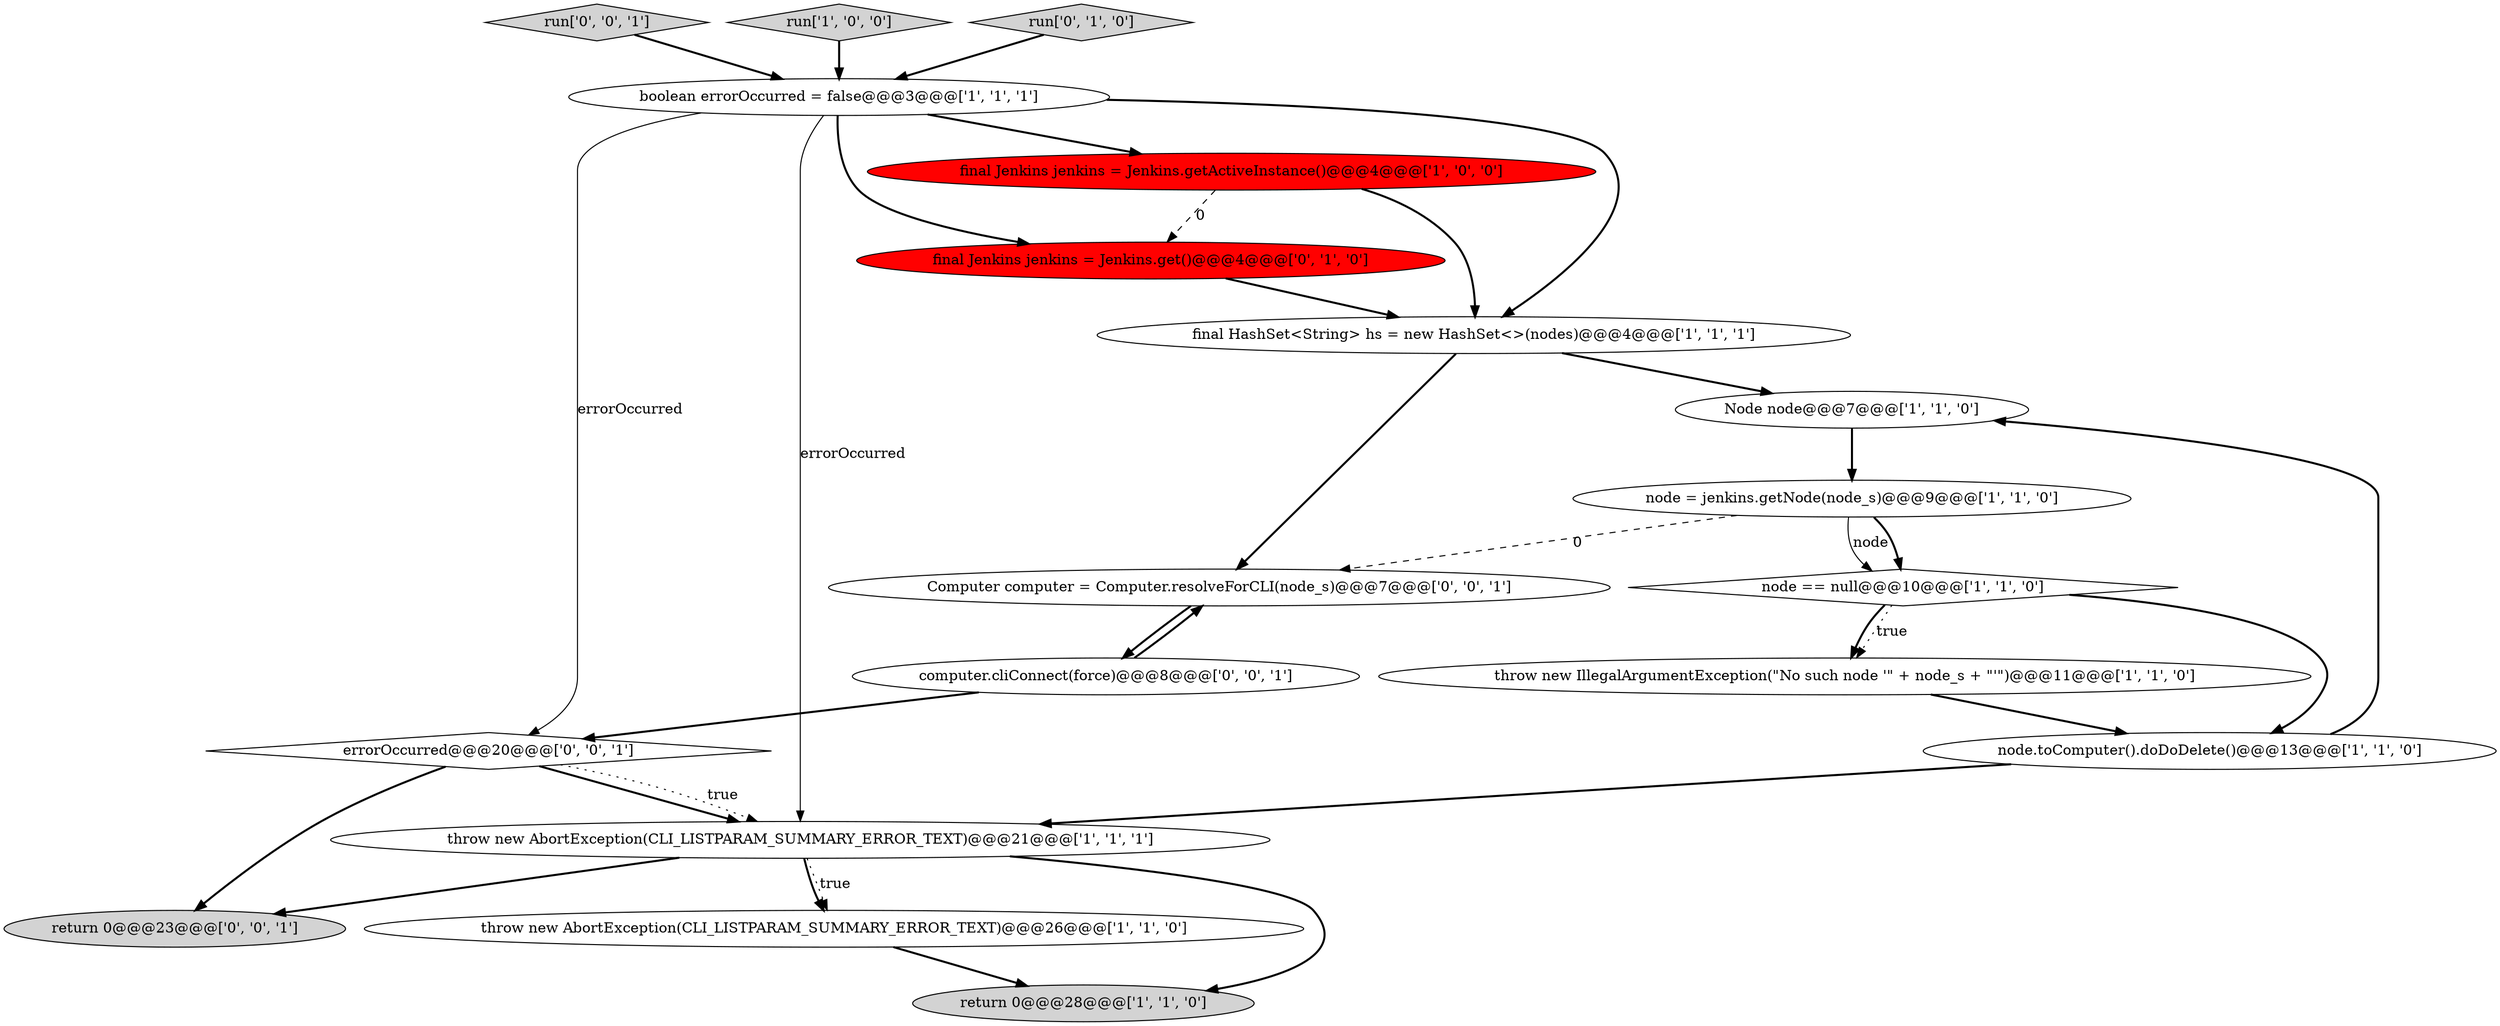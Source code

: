 digraph {
4 [style = filled, label = "throw new AbortException(CLI_LISTPARAM_SUMMARY_ERROR_TEXT)@@@21@@@['1', '1', '1']", fillcolor = white, shape = ellipse image = "AAA0AAABBB1BBB"];
11 [style = filled, label = "final Jenkins jenkins = Jenkins.getActiveInstance()@@@4@@@['1', '0', '0']", fillcolor = red, shape = ellipse image = "AAA1AAABBB1BBB"];
8 [style = filled, label = "throw new IllegalArgumentException(\"No such node '\" + node_s + \"'\")@@@11@@@['1', '1', '0']", fillcolor = white, shape = ellipse image = "AAA0AAABBB1BBB"];
15 [style = filled, label = "run['0', '0', '1']", fillcolor = lightgray, shape = diamond image = "AAA0AAABBB3BBB"];
16 [style = filled, label = "Computer computer = Computer.resolveForCLI(node_s)@@@7@@@['0', '0', '1']", fillcolor = white, shape = ellipse image = "AAA0AAABBB3BBB"];
17 [style = filled, label = "return 0@@@23@@@['0', '0', '1']", fillcolor = lightgray, shape = ellipse image = "AAA0AAABBB3BBB"];
3 [style = filled, label = "node.toComputer().doDoDelete()@@@13@@@['1', '1', '0']", fillcolor = white, shape = ellipse image = "AAA0AAABBB1BBB"];
7 [style = filled, label = "node = jenkins.getNode(node_s)@@@9@@@['1', '1', '0']", fillcolor = white, shape = ellipse image = "AAA0AAABBB1BBB"];
10 [style = filled, label = "Node node@@@7@@@['1', '1', '0']", fillcolor = white, shape = ellipse image = "AAA0AAABBB1BBB"];
9 [style = filled, label = "node == null@@@10@@@['1', '1', '0']", fillcolor = white, shape = diamond image = "AAA0AAABBB1BBB"];
5 [style = filled, label = "boolean errorOccurred = false@@@3@@@['1', '1', '1']", fillcolor = white, shape = ellipse image = "AAA0AAABBB1BBB"];
14 [style = filled, label = "computer.cliConnect(force)@@@8@@@['0', '0', '1']", fillcolor = white, shape = ellipse image = "AAA0AAABBB3BBB"];
1 [style = filled, label = "return 0@@@28@@@['1', '1', '0']", fillcolor = lightgray, shape = ellipse image = "AAA0AAABBB1BBB"];
2 [style = filled, label = "final HashSet<String> hs = new HashSet<>(nodes)@@@4@@@['1', '1', '1']", fillcolor = white, shape = ellipse image = "AAA0AAABBB1BBB"];
6 [style = filled, label = "run['1', '0', '0']", fillcolor = lightgray, shape = diamond image = "AAA0AAABBB1BBB"];
0 [style = filled, label = "throw new AbortException(CLI_LISTPARAM_SUMMARY_ERROR_TEXT)@@@26@@@['1', '1', '0']", fillcolor = white, shape = ellipse image = "AAA0AAABBB1BBB"];
13 [style = filled, label = "run['0', '1', '0']", fillcolor = lightgray, shape = diamond image = "AAA0AAABBB2BBB"];
18 [style = filled, label = "errorOccurred@@@20@@@['0', '0', '1']", fillcolor = white, shape = diamond image = "AAA0AAABBB3BBB"];
12 [style = filled, label = "final Jenkins jenkins = Jenkins.get()@@@4@@@['0', '1', '0']", fillcolor = red, shape = ellipse image = "AAA1AAABBB2BBB"];
14->16 [style = bold, label=""];
4->17 [style = bold, label=""];
7->16 [style = dashed, label="0"];
7->9 [style = solid, label="node"];
4->0 [style = dotted, label="true"];
8->3 [style = bold, label=""];
18->17 [style = bold, label=""];
11->12 [style = dashed, label="0"];
2->10 [style = bold, label=""];
9->8 [style = bold, label=""];
10->7 [style = bold, label=""];
3->4 [style = bold, label=""];
11->2 [style = bold, label=""];
15->5 [style = bold, label=""];
4->0 [style = bold, label=""];
9->8 [style = dotted, label="true"];
7->9 [style = bold, label=""];
3->10 [style = bold, label=""];
6->5 [style = bold, label=""];
12->2 [style = bold, label=""];
5->2 [style = bold, label=""];
5->18 [style = solid, label="errorOccurred"];
18->4 [style = bold, label=""];
5->12 [style = bold, label=""];
0->1 [style = bold, label=""];
13->5 [style = bold, label=""];
5->4 [style = solid, label="errorOccurred"];
9->3 [style = bold, label=""];
16->14 [style = bold, label=""];
14->18 [style = bold, label=""];
5->11 [style = bold, label=""];
4->1 [style = bold, label=""];
18->4 [style = dotted, label="true"];
2->16 [style = bold, label=""];
}
